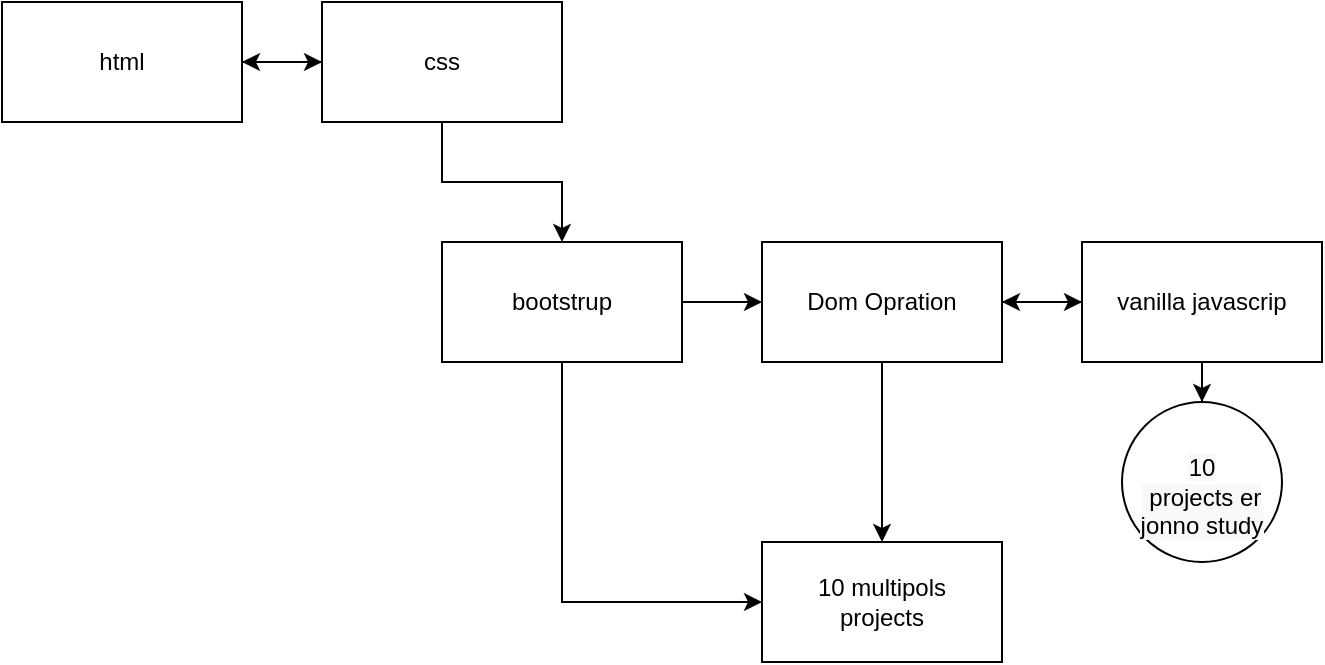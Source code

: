 <mxfile version="20.4.0" type="github">
  <diagram id="lU0_EKE-aYEL3Gx-I76-" name="Page-1">
    <mxGraphModel dx="868" dy="464" grid="1" gridSize="10" guides="1" tooltips="1" connect="1" arrows="1" fold="1" page="1" pageScale="1" pageWidth="850" pageHeight="1100" math="0" shadow="0">
      <root>
        <mxCell id="0" />
        <mxCell id="1" parent="0" />
        <mxCell id="oQ_sgBok7nR1QxsElxEa-5" style="edgeStyle=orthogonalEdgeStyle;rounded=0;orthogonalLoop=1;jettySize=auto;html=1;exitX=0.5;exitY=1;exitDx=0;exitDy=0;entryX=0;entryY=0.5;entryDx=0;entryDy=0;" edge="1" parent="1" source="O9ssoliB-tJAYNUy0ALB-1" target="oQ_sgBok7nR1QxsElxEa-3">
          <mxGeometry relative="1" as="geometry" />
        </mxCell>
        <mxCell id="oQ_sgBok7nR1QxsElxEa-8" style="edgeStyle=orthogonalEdgeStyle;rounded=0;orthogonalLoop=1;jettySize=auto;html=1;exitX=1;exitY=0.5;exitDx=0;exitDy=0;entryX=0;entryY=0.5;entryDx=0;entryDy=0;" edge="1" parent="1" source="O9ssoliB-tJAYNUy0ALB-1" target="O9ssoliB-tJAYNUy0ALB-3">
          <mxGeometry relative="1" as="geometry" />
        </mxCell>
        <mxCell id="O9ssoliB-tJAYNUy0ALB-1" value="bootstrup&lt;br&gt;" style="rounded=0;whiteSpace=wrap;html=1;" parent="1" vertex="1">
          <mxGeometry x="260" y="160" width="120" height="60" as="geometry" />
        </mxCell>
        <mxCell id="oQ_sgBok7nR1QxsElxEa-6" style="edgeStyle=orthogonalEdgeStyle;rounded=0;orthogonalLoop=1;jettySize=auto;html=1;exitX=0.5;exitY=1;exitDx=0;exitDy=0;entryX=0.5;entryY=0;entryDx=0;entryDy=0;" edge="1" parent="1" source="O9ssoliB-tJAYNUy0ALB-3" target="oQ_sgBok7nR1QxsElxEa-3">
          <mxGeometry relative="1" as="geometry" />
        </mxCell>
        <mxCell id="oQ_sgBok7nR1QxsElxEa-10" style="edgeStyle=orthogonalEdgeStyle;rounded=0;orthogonalLoop=1;jettySize=auto;html=1;entryX=0;entryY=0.5;entryDx=0;entryDy=0;" edge="1" parent="1" source="O9ssoliB-tJAYNUy0ALB-3" target="O9ssoliB-tJAYNUy0ALB-4">
          <mxGeometry relative="1" as="geometry" />
        </mxCell>
        <mxCell id="O9ssoliB-tJAYNUy0ALB-3" value="Dom Opration" style="rounded=0;whiteSpace=wrap;html=1;" parent="1" vertex="1">
          <mxGeometry x="420" y="160" width="120" height="60" as="geometry" />
        </mxCell>
        <mxCell id="oQ_sgBok7nR1QxsElxEa-7" style="edgeStyle=orthogonalEdgeStyle;rounded=0;orthogonalLoop=1;jettySize=auto;html=1;" edge="1" parent="1" source="O9ssoliB-tJAYNUy0ALB-4" target="O9ssoliB-tJAYNUy0ALB-12">
          <mxGeometry relative="1" as="geometry" />
        </mxCell>
        <mxCell id="oQ_sgBok7nR1QxsElxEa-9" style="edgeStyle=orthogonalEdgeStyle;rounded=0;orthogonalLoop=1;jettySize=auto;html=1;entryX=1;entryY=0.5;entryDx=0;entryDy=0;" edge="1" parent="1" source="O9ssoliB-tJAYNUy0ALB-4" target="O9ssoliB-tJAYNUy0ALB-3">
          <mxGeometry relative="1" as="geometry" />
        </mxCell>
        <mxCell id="O9ssoliB-tJAYNUy0ALB-4" value="vanilla javascrip" style="rounded=0;whiteSpace=wrap;html=1;" parent="1" vertex="1">
          <mxGeometry x="580" y="160" width="120" height="60" as="geometry" />
        </mxCell>
        <mxCell id="O9ssoliB-tJAYNUy0ALB-12" value="&lt;br&gt;&lt;span style=&quot;color: rgb(0, 0, 0); font-family: Helvetica; font-size: 12px; font-style: normal; font-variant-ligatures: normal; font-variant-caps: normal; font-weight: 400; letter-spacing: normal; orphans: 2; text-align: center; text-indent: 0px; text-transform: none; widows: 2; word-spacing: 0px; -webkit-text-stroke-width: 0px; background-color: rgb(248, 249, 250); text-decoration-thickness: initial; text-decoration-style: initial; text-decoration-color: initial; float: none; display: inline !important;&quot;&gt;10&lt;br&gt;&amp;nbsp;projects er jonno study&lt;/span&gt;&lt;br&gt;" style="ellipse;whiteSpace=wrap;html=1;aspect=fixed;" parent="1" vertex="1">
          <mxGeometry x="600" y="240" width="80" height="80" as="geometry" />
        </mxCell>
        <mxCell id="oQ_sgBok7nR1QxsElxEa-3" value="10 multipols&lt;br&gt;projects" style="rounded=0;whiteSpace=wrap;html=1;" vertex="1" parent="1">
          <mxGeometry x="420" y="310" width="120" height="60" as="geometry" />
        </mxCell>
        <mxCell id="oQ_sgBok7nR1QxsElxEa-13" style="edgeStyle=orthogonalEdgeStyle;rounded=0;orthogonalLoop=1;jettySize=auto;html=1;entryX=0;entryY=0.5;entryDx=0;entryDy=0;" edge="1" parent="1" source="oQ_sgBok7nR1QxsElxEa-11" target="oQ_sgBok7nR1QxsElxEa-12">
          <mxGeometry relative="1" as="geometry" />
        </mxCell>
        <mxCell id="oQ_sgBok7nR1QxsElxEa-11" value="html" style="rounded=0;whiteSpace=wrap;html=1;" vertex="1" parent="1">
          <mxGeometry x="40" y="40" width="120" height="60" as="geometry" />
        </mxCell>
        <mxCell id="oQ_sgBok7nR1QxsElxEa-14" style="edgeStyle=orthogonalEdgeStyle;rounded=0;orthogonalLoop=1;jettySize=auto;html=1;exitX=0;exitY=0.5;exitDx=0;exitDy=0;" edge="1" parent="1" source="oQ_sgBok7nR1QxsElxEa-12">
          <mxGeometry relative="1" as="geometry">
            <mxPoint x="160" y="70" as="targetPoint" />
          </mxGeometry>
        </mxCell>
        <mxCell id="oQ_sgBok7nR1QxsElxEa-15" style="edgeStyle=orthogonalEdgeStyle;rounded=0;orthogonalLoop=1;jettySize=auto;html=1;entryX=0.5;entryY=0;entryDx=0;entryDy=0;" edge="1" parent="1" source="oQ_sgBok7nR1QxsElxEa-12" target="O9ssoliB-tJAYNUy0ALB-1">
          <mxGeometry relative="1" as="geometry" />
        </mxCell>
        <mxCell id="oQ_sgBok7nR1QxsElxEa-12" value="css" style="rounded=0;whiteSpace=wrap;html=1;" vertex="1" parent="1">
          <mxGeometry x="200" y="40" width="120" height="60" as="geometry" />
        </mxCell>
      </root>
    </mxGraphModel>
  </diagram>
</mxfile>
